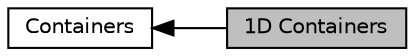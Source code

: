 digraph "1D Containers"
{
  edge [fontname="Helvetica",fontsize="10",labelfontname="Helvetica",labelfontsize="10"];
  node [fontname="Helvetica",fontsize="10",shape=box];
  rankdir=LR;
  Node1 [label="1D Containers",height=0.2,width=0.4,color="black", fillcolor="grey75", style="filled", fontcolor="black",tooltip="One-dimensional Containers."];
  Node2 [label="Containers",height=0.2,width=0.4,color="black", fillcolor="white", style="filled",URL="$group__containers.html",tooltip=" "];
  Node2->Node1 [shape=plaintext, dir="back", style="solid"];
}
